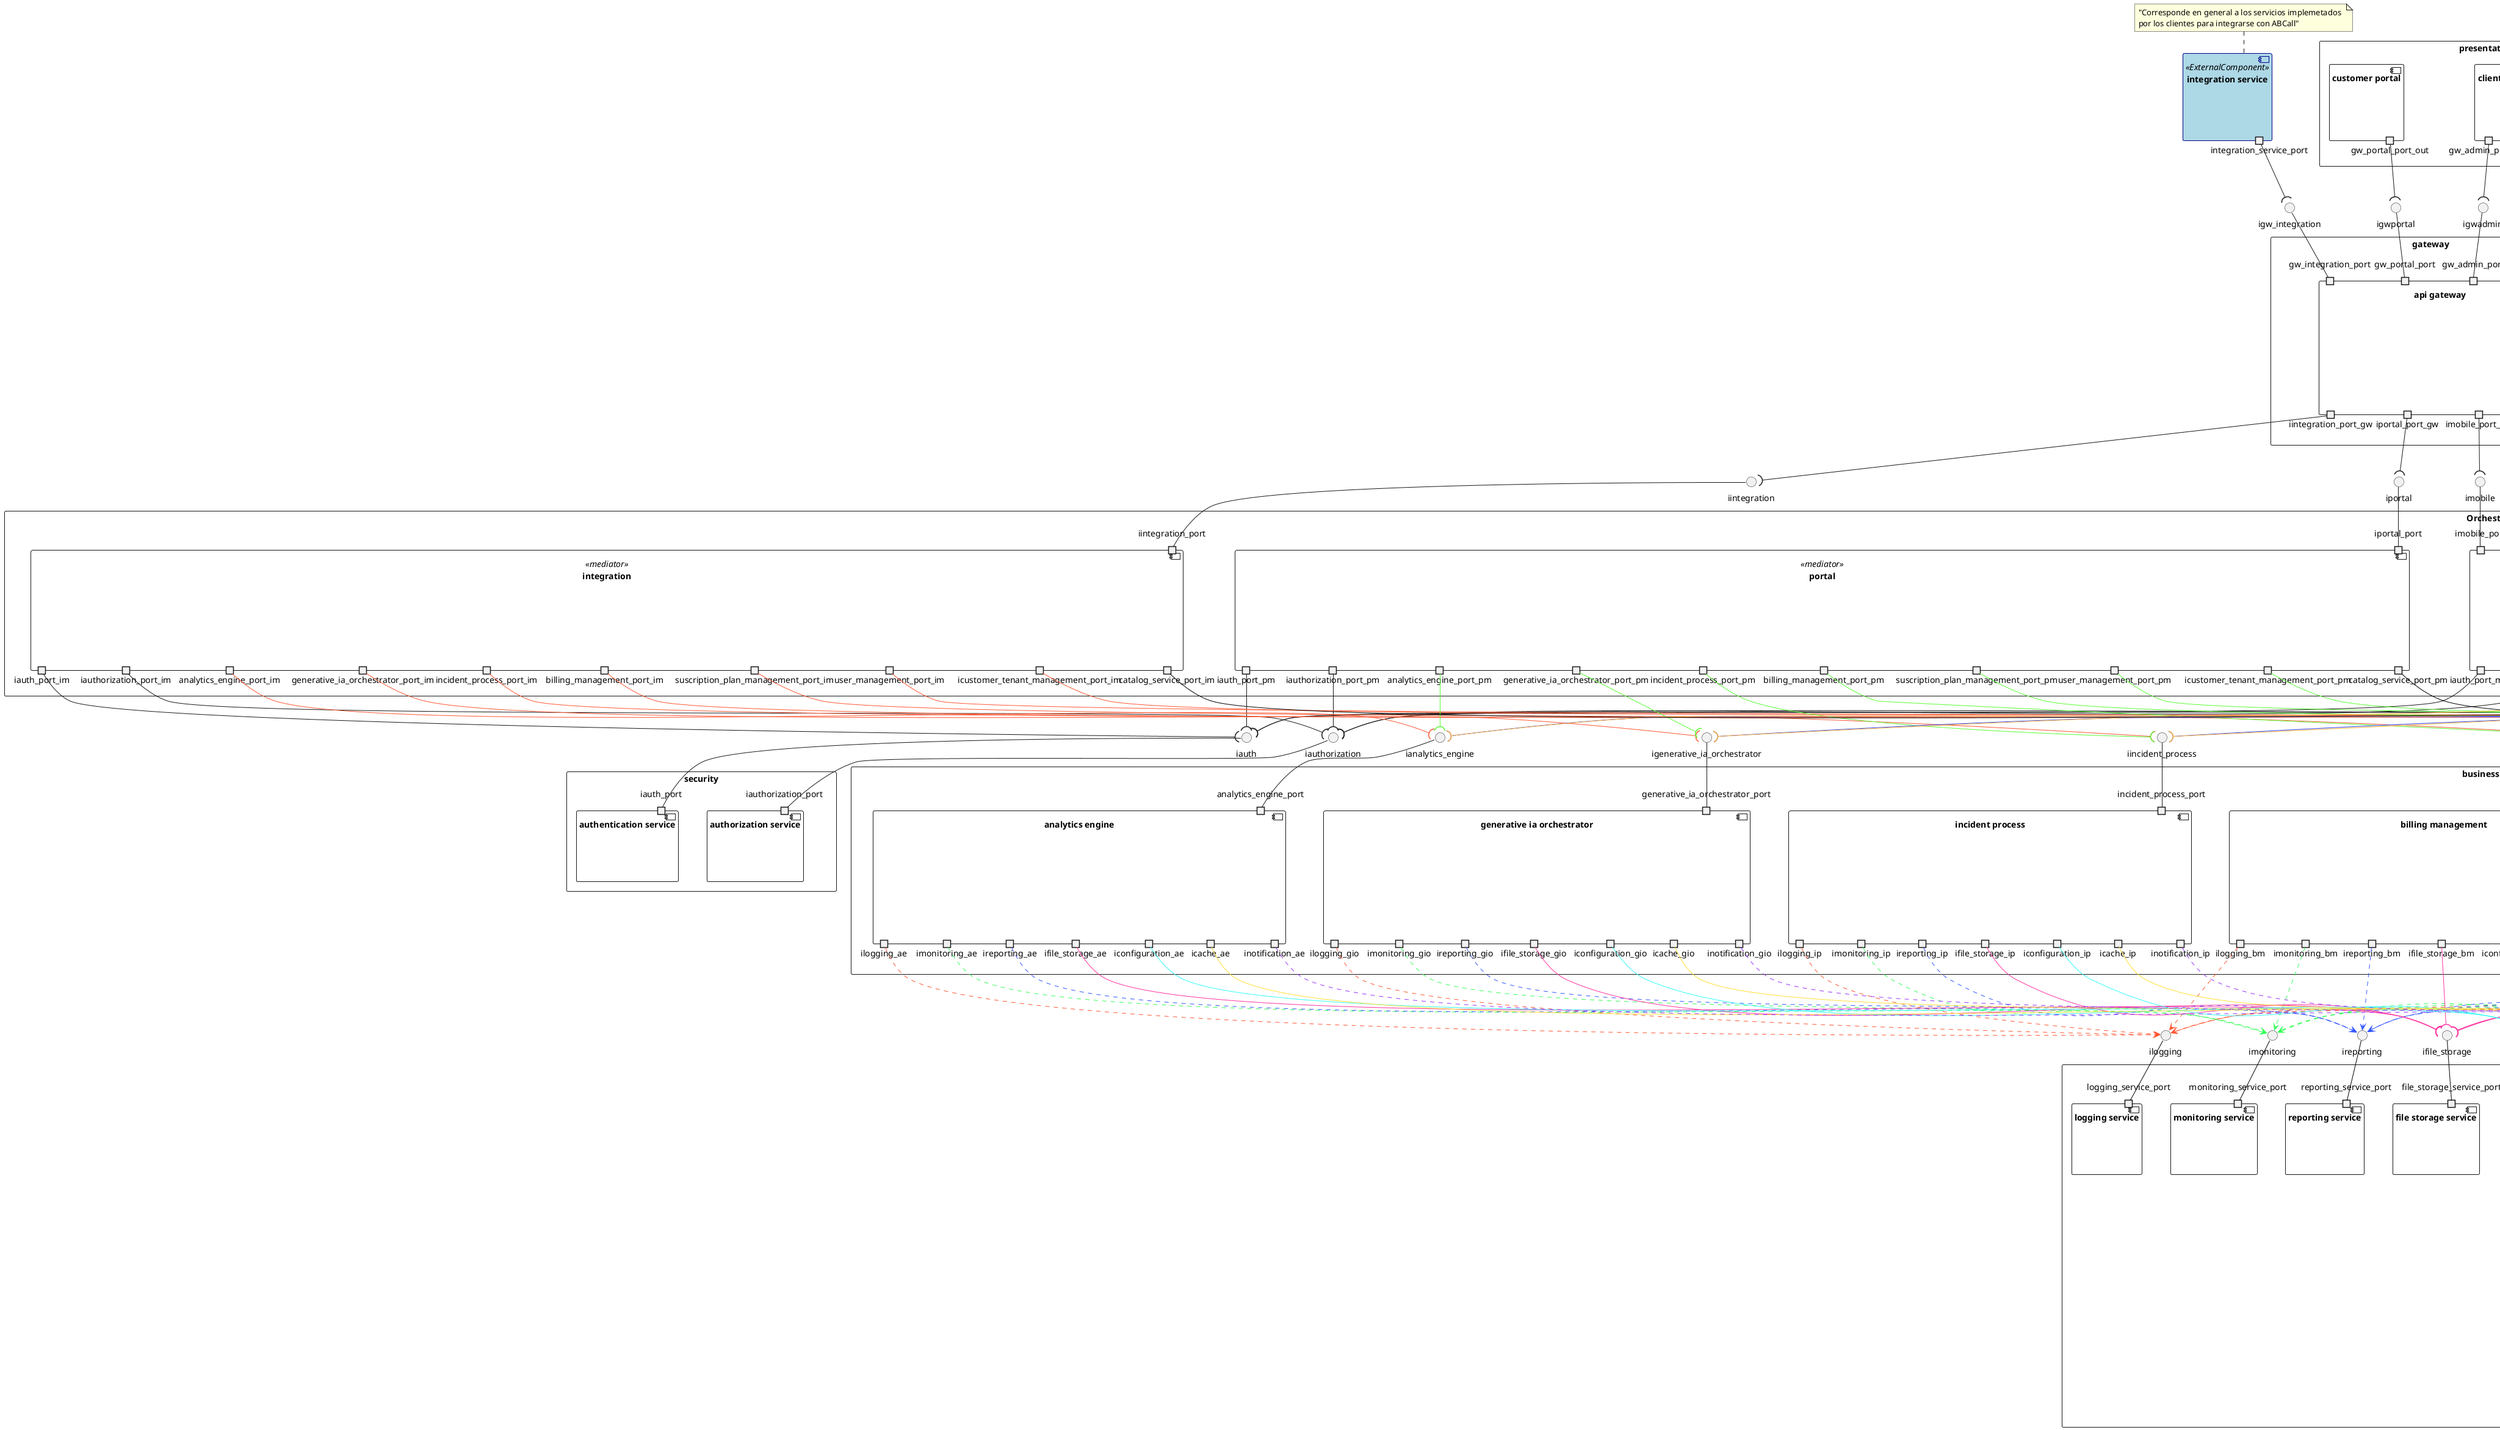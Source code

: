 @startuml component-connector
skinparam packageStyle rectangle
skinparam component {
    BackgroundColor<<ExternalComponent>> LightBlue
    BorderColor<<ExternalComponent>> DarkBlue
    FontColor<<ExternalComponent>> Black
}
package "presentation" {
    component "customer portal" {
        portout gw_portal_port_out
    }
    component "client admin dashboard" {
        portout gw_admin_port_out
    }
    component "mobile app" {
        portout gw_mobile_port_out
    }
}


    component "integration service" <<ExternalComponent>>{
        portout integration_service_port
    }

    note top of "integration service"
        "Corresponde en general a los servicios implemetados 
        por los clientes para integrarse con ABCall"
    end note

package gateway {
    component "api gateway" {
        portin gw_integration_port
        portin gw_portal_port
        portin gw_admin_port
        portin gw_mobile_port
        portout iintegration_port_gw
        portout iportal_port_gw
        portout imobile_port_gw
        portout iadmin_port_gw
    }
}

interface igwportal
interface igwadmin
interface igwmobile
interface igw_integration

gw_portal_port -up- igwportal
gw_admin_port -up- igwadmin
gw_mobile_port -up- igwmobile


gw_portal_port_out -down-( igwportal
gw_admin_port_out -down-( igwadmin
gw_mobile_port_out -down-( igwmobile

gw_integration_port -up- igw_integration
integration_service_port -down-( igw_integration

note right of "api gateway" 
    "API Gateway acts as a reverse proxy, routing requests to the appropriate services. 
    It also provides cross-cutting concerns such as authentication, 
    authorization, rate limiting, and logging."
end note
package Orchestration{
    component "integration" <<mediator>>{
        portin iintegration_port
        portout iauth_port_im
        portout iauthorization_port_im
        portout icustomer_tenant_management_port_im
        portout suscription_plan_management_port_im
        portout user_management_port_im
        portout billing_management_port_im
        portout incident_process_port_im
        portout generative_ia_orchestrator_port_im
        portout analytics_engine_port_im
        portout catalog_service_port_im
    }
    component "portal" <<mediator>>{
        portin iportal_port
        portout iauth_port_pm
        portout iauthorization_port_pm
        portout icustomer_tenant_management_port_pm
        portout suscription_plan_management_port_pm
        portout user_management_port_pm
        portout billing_management_port_pm
        portout incident_process_port_pm
        portout generative_ia_orchestrator_port_pm
        portout analytics_engine_port_pm
        portout catalog_service_port_pm
    }
    component "admin dashboard" <<mediator>>{
        portin iadmin_port
        portout iauth_port_adm
        portout iauthorization_port_adm
        portout icustomer_tenant_management_port_adm
        portout suscription_plan_management_port_adm
        portout user_management_port_adm
        portout billing_management_port_adm
        portout incident_process_port_adm
        portout generative_ia_orchestrator_port_adm
        portout analytics_engine_port_adm
        portout catalog_service_port_adm
    }
    component mobile <<mediator>> {
        portin imobile_port
        portout iauth_port_mm
        portout iauthorization_port_mm
        portout icustomer_tenant_management_port_mm
        portout suscription_plan_management_port_mm
        portout user_management_port_mm
        portout billing_management_port_mm
        portout incident_process_port_mm
        portout generative_ia_orchestrator_port_mm
        portout analytics_engine_port_mm
        portout catalog_service_port_mm
    }
}

interface iintegration
iintegration_port -up- iintegration


interface iportal
iportal_port -up- iportal

interface iadmin
iadmin_port -up- iadmin

interface imobile
imobile_port -up- imobile


imobile_port_gw -down-( imobile
iadmin_port_gw -down-( iadmin
iportal_port_gw -down-( iportal
iintegration_port_gw -down-( iintegration


package security {
    component "authorization service" {
        port iauthorization_port
    }
    component "authentication service" {
        port iauth_port
    }
}

interface iauth
iauth_port -up- iauth
iauth_port_im -down-( iauth
iauth_port_pm -down-( iauth
iauth_port_adm -down-( iauth
iauth_port_mm -down-( iauth


interface iauthorization
iauthorization_port -up- iauthorization
iauthorization_port_im -down-( iauthorization
iauthorization_port_pm -down-( iauthorization
iauthorization_port_adm -down-( iauthorization
iauthorization_port_mm -down-( iauthorization

package "business logic" {
    component "customer tenant management" {
        portin customer_tenant_management_port
        portout ilogging_ctm
        portout imonitoring_ctm
        portout ireporting_ctm
        portout ifile_storage_ctm
        portout iconfiguration_ctm
        portout icache_ctm
        portout inotification_ctm
    }
    component "user management" {
        portin user_management_port
        portout ilogging_um
        portout imonitoring_um
        portout ireporting_um
        portout ifile_storage_um
        portout iconfiguration_um
        portout icache_um
        portout inotification_um
    }
    component "suscription plan management" {
        portin suscription_plan_management_port
        portout ilogging_spm
        portout imonitoring_spm
        portout ireporting_spm
        portout ifile_storage_spm
        portout iconfiguration_spm
        portout icache_spm
        portout inotification_spm
    }
    component "billing management" {
        portin billing_management_port
        portout ilogging_bm
        portout imonitoring_bm
        portout ireporting_bm
        portout ifile_storage_bm
        portout iconfiguration_bm
        portout icache_bm
        portout inotification_bm
    }
    component "incident process" {
        portin incident_process_port
        portout ilogging_ip
        portout imonitoring_ip
        portout ireporting_ip
        portout ifile_storage_ip
        portout iconfiguration_ip
        portout icache_ip
        portout inotification_ip
    }

    component "generative ia orchestrator" {
        portin generative_ia_orchestrator_port
        portout ilogging_gio
        portout imonitoring_gio
        portout ireporting_gio
        portout ifile_storage_gio
        portout iconfiguration_gio
        portout icache_gio
        portout inotification_gio
    }
    component "analytics engine" {
        portin analytics_engine_port
        portout ilogging_ae
        portout imonitoring_ae
        portout ireporting_ae
        portout ifile_storage_ae
        portout iconfiguration_ae
        portout icache_ae
        portout inotification_ae
    }
}

interface icustomer_tenant_management
customer_tenant_management_port -up- icustomer_tenant_management

interface iuser_management
user_management_port -up- iuser_management

interface isuscription_plan_management
suscription_plan_management_port -up- isuscription_plan_management

interface ibilling_management
billing_management_port -up- ibilling_management

interface iincident_process
incident_process_port -up- iincident_process

interface igenerative_ia_orchestrator
generative_ia_orchestrator_port -up- igenerative_ia_orchestrator

interface ianalytics_engine
analytics_engine_port -up- ianalytics_engine
/' 
#########################################################################

 
#########################################################################
'/

skinparam class {
  ArrowColor #FF5733
}
icustomer_tenant_management_port_im -down-( icustomer_tenant_management
user_management_port_im -down-( iuser_management
suscription_plan_management_port_im -down-( isuscription_plan_management
billing_management_port_im -down-( ibilling_management
incident_process_port_im -down-( iincident_process
generative_ia_orchestrator_port_im -down-( igenerative_ia_orchestrator
analytics_engine_port_im -down-( ianalytics_engine

skinparam class {
  ArrowColor #58FF33
}
icustomer_tenant_management_port_pm -down-( icustomer_tenant_management
user_management_port_pm -down-( iuser_management
suscription_plan_management_port_pm -down-( isuscription_plan_management
billing_management_port_pm -down-( ibilling_management
incident_process_port_pm -down-( iincident_process
generative_ia_orchestrator_port_pm -down-( igenerative_ia_orchestrator
analytics_engine_port_pm -down-( ianalytics_engine

skinparam class {
  ArrowColor #3347FF
}
icustomer_tenant_management_port_adm -down-( icustomer_tenant_management
user_management_port_adm -down-( iuser_management
suscription_plan_management_port_adm -down-( isuscription_plan_management
billing_management_port_adm -down-( ibilling_management
incident_process_port_adm -down-( iincident_process
generative_ia_orchestrator_port_adm -down-( igenerative_ia_orchestrator
analytics_engine_port_adm -down-( ianalytics_engine

skinparam class {
  ArrowColor #FFB133
}
icustomer_tenant_management_port_mm -down-( icustomer_tenant_management
user_management_port_mm -down-( iuser_management
suscription_plan_management_port_mm -down-( isuscription_plan_management
billing_management_port_mm -down-( ibilling_management
incident_process_port_mm -down-( iincident_process
generative_ia_orchestrator_port_mm -down-( igenerative_ia_orchestrator
analytics_engine_port_mm -down-( ianalytics_engine


skinparam class {
  ArrowColor #000000
}
note bottom of "customer tenant management"
    "customer tenant management" es un componente que 
    se encarga de gestionar los 
    clientes de ABCall, sus configuraciones 
    y el estado general de la suscripción al servicio.
end note

note bottom of "suscription plan management"
    "suscription plan management" Gestiona la informacion y 
    configuracion de las susbcripciones y planes.
    Incluye la configuracion de precios,
    limites de uso y restricciones.
    Registro de historico de cambios de planes para clientes.
    Selección de planes y configuracion de planes por cliente.
end note

package common {
    component catalog_service {
        portin catalog_service_port
    }

    component "notification service" {
        portin notification_service_port
        portout email_service_port_out
        portout sms_service_port_out
        portout push_notification_service_port_out
    }

    component "email service" {
        portin email_service_port
    }

    interface inotification_email
    email_service_port -up- inotification_email
    email_service_port_out -down-( inotification_email

    component "sms service" {
        portin sms_service_port
    }

    interface inotification_sms
    sms_service_port -up- inotification_sms
    sms_service_port_out -down-( inotification_sms

    component "push notification service" {
        portin push_notification_service_port
    }

    interface inotification_push_notification
    push_notification_service_port -up- inotification_push_notification
    push_notification_service_port_out -down-( inotification_push_notification

    component "logging service" {
        portin logging_service_port
    }

    component "monitoring service" {
        portin monitoring_service_port
    }

    component "reporting service" {
        portin reporting_service_port
    }
    component "file storage service" {
        portin file_storage_service_port
    }
    component "configuration service" {
        portin configuration_service_port
    }
    component "cache service" {
        portin cache_service_port
    }
}

interface icatalog_service
catalog_service_port -up- icatalog_service
catalog_service_port_im -down-( icatalog_service
catalog_service_port_pm -down-( icatalog_service
catalog_service_port_adm -down-( icatalog_service
catalog_service_port_mm -down-( icatalog_service

interface ilogging
logging_service_port -up- ilogging

interface imonitoring
monitoring_service_port -up- imonitoring

interface ireporting
reporting_service_port -up- ireporting

interface ifile_storage
file_storage_service_port -up- ifile_storage

interface iconfiguration
configuration_service_port -up- iconfiguration

interface icache
cache_service_port -up- icache

interface inotification
notification_service_port -up- inotification

' Custom colors for each connection
skinparam class {
  ArrowColor #FF5733
}
ilogging_ctm .down.> ilogging
ilogging_um .down.> ilogging
ilogging_spm .down.> ilogging
ilogging_bm .down.> ilogging
ilogging_ip .down.> ilogging
ilogging_gio .down.> ilogging
ilogging_ae .down.> ilogging

skinparam class {
  ArrowColor #33FF57
}
imonitoring_ctm .down.> imonitoring
imonitoring_um .down.> imonitoring
imonitoring_spm .down.> imonitoring
imonitoring_bm .down.> imonitoring
imonitoring_ip .down.> imonitoring
imonitoring_gio .down.> imonitoring
imonitoring_ae .down.> imonitoring

skinparam class {
  ArrowColor #3357FF
}
ireporting_ctm .down.> ireporting
ireporting_um .down.> ireporting
ireporting_spm .down.> ireporting
ireporting_bm .down.> ireporting
ireporting_ip .down.> ireporting
ireporting_gio .down.> ireporting
ireporting_ae .down.> ireporting

skinparam class {
  ArrowColor #FF33A1
}
ifile_storage_ctm -down-( ifile_storage
ifile_storage_um -down-( ifile_storage
ifile_storage_spm -down-( ifile_storage
ifile_storage_bm -down-( ifile_storage
ifile_storage_ip -down-( ifile_storage
ifile_storage_gio -down-( ifile_storage
ifile_storage_ae -down-( ifile_storage

skinparam class {
  ArrowColor #33FFF7
}
iconfiguration_ctm -down-( iconfiguration
iconfiguration_um -down-( iconfiguration
iconfiguration_spm -down-( iconfiguration
iconfiguration_bm -down-( iconfiguration
iconfiguration_ip -down-( iconfiguration
iconfiguration_gio -down-( iconfiguration
iconfiguration_ae -down-( iconfiguration

skinparam class {
  ArrowColor #FFDD33
}
icache_ctm -down-( icache
icache_um -down-( icache
icache_spm -down-( icache
icache_bm -down-( icache
icache_ip -down-( icache
icache_gio -down-( icache
icache_ae -down-( icache

skinparam class {
  ArrowColor #9933FF
}
inotification_ctm .down.> inotification 
inotification_um .down.> inotification 
inotification_spm .down.> inotification 
inotification_bm .down.> inotification 
inotification_ip .down.> inotification 
inotification_gio .down.> inotification 
inotification_ae .down.> inotification 

@enduml
